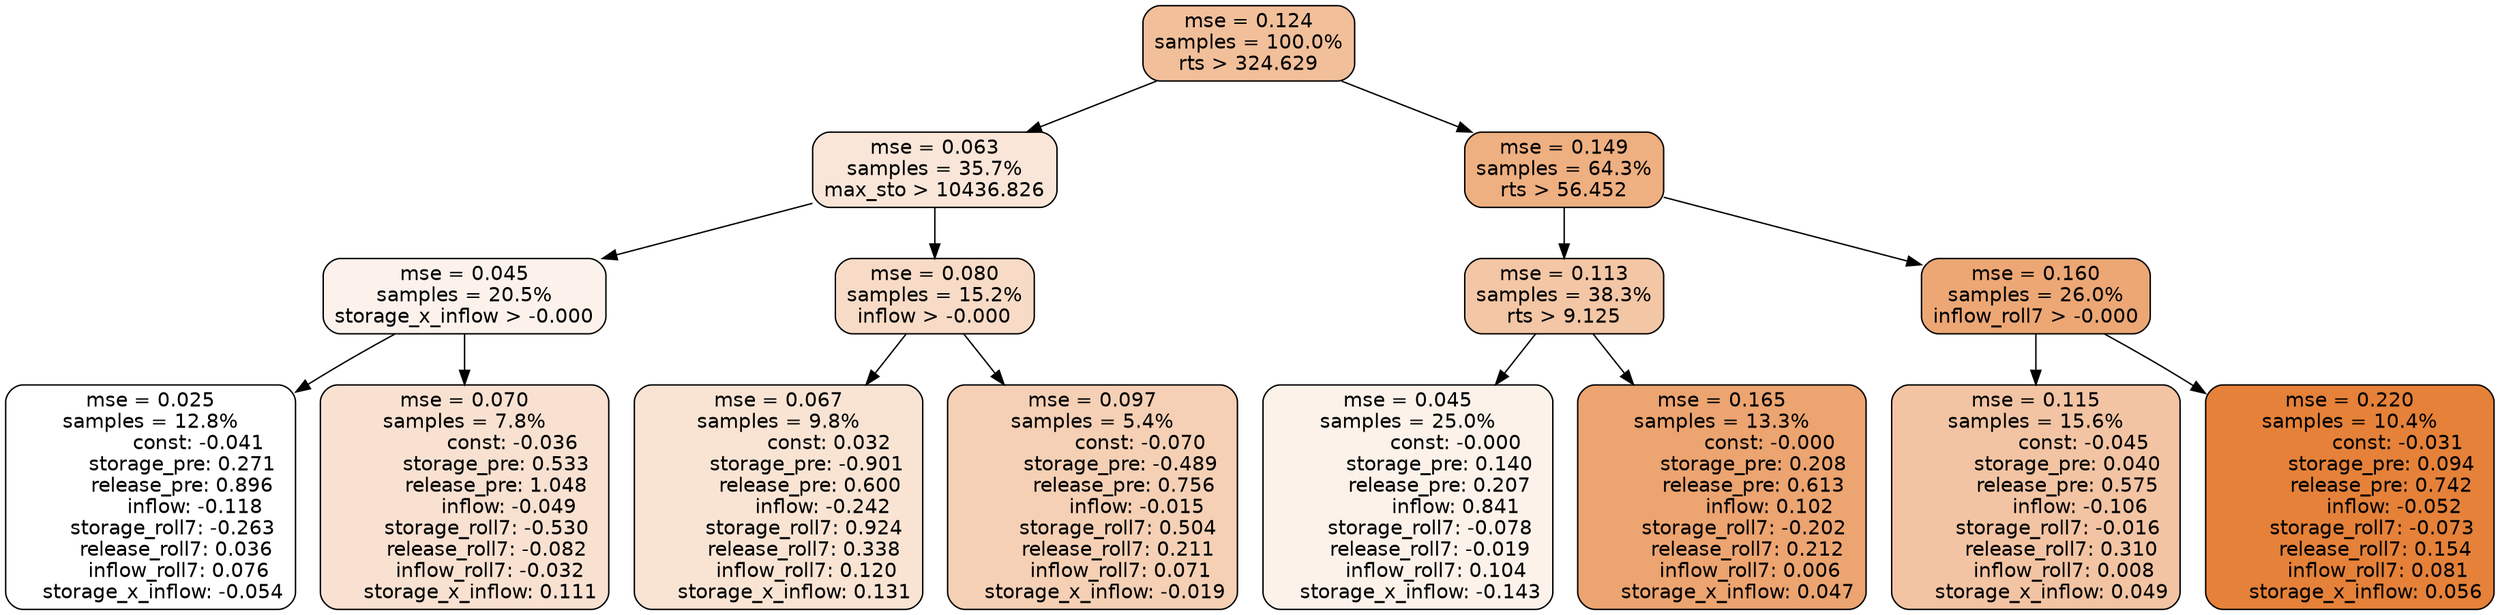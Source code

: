 digraph tree {
node [shape=rectangle, style="filled, rounded", color="black", fontname=helvetica] ;
edge [fontname=helvetica] ;
	"0" [label="mse = 0.124
samples = 100.0%
rts > 324.629", fillcolor="#f1bf9a"]
	"8" [label="mse = 0.063
samples = 35.7%
max_sto > 10436.826", fillcolor="#f9e6d8"]
	"1" [label="mse = 0.149
samples = 64.3%
rts > 56.452", fillcolor="#eeaf81"]
	"9" [label="mse = 0.045
samples = 20.5%
storage_x_inflow > -0.000", fillcolor="#fcf2eb"]
	"12" [label="mse = 0.080
samples = 15.2%
inflow > -0.000", fillcolor="#f7dbc6"]
	"2" [label="mse = 0.113
samples = 38.3%
rts > 9.125", fillcolor="#f3c6a5"]
	"5" [label="mse = 0.160
samples = 26.0%
inflow_roll7 > -0.000", fillcolor="#eca775"]
	"10" [label="mse = 0.025
samples = 12.8%
               const: -0.041
          storage_pre: 0.271
          release_pre: 0.896
              inflow: -0.118
       storage_roll7: -0.263
        release_roll7: 0.036
         inflow_roll7: 0.076
    storage_x_inflow: -0.054", fillcolor="#ffffff"]
	"11" [label="mse = 0.070
samples = 7.8%
               const: -0.036
          storage_pre: 0.533
          release_pre: 1.048
              inflow: -0.049
       storage_roll7: -0.530
       release_roll7: -0.082
        inflow_roll7: -0.032
     storage_x_inflow: 0.111", fillcolor="#f8e1d1"]
	"13" [label="mse = 0.067
samples = 9.8%
                const: 0.032
         storage_pre: -0.901
          release_pre: 0.600
              inflow: -0.242
        storage_roll7: 0.924
        release_roll7: 0.338
         inflow_roll7: 0.120
     storage_x_inflow: 0.131", fillcolor="#f9e4d4"]
	"14" [label="mse = 0.097
samples = 5.4%
               const: -0.070
         storage_pre: -0.489
          release_pre: 0.756
              inflow: -0.015
        storage_roll7: 0.504
        release_roll7: 0.211
         inflow_roll7: 0.071
    storage_x_inflow: -0.019", fillcolor="#f5d0b5"]
	"3" [label="mse = 0.045
samples = 25.0%
               const: -0.000
          storage_pre: 0.140
          release_pre: 0.207
               inflow: 0.841
       storage_roll7: -0.078
       release_roll7: -0.019
         inflow_roll7: 0.104
    storage_x_inflow: -0.143", fillcolor="#fcf2ea"]
	"4" [label="mse = 0.165
samples = 13.3%
               const: -0.000
          storage_pre: 0.208
          release_pre: 0.613
               inflow: 0.102
       storage_roll7: -0.202
        release_roll7: 0.212
         inflow_roll7: 0.006
     storage_x_inflow: 0.047", fillcolor="#eca470"]
	"6" [label="mse = 0.115
samples = 15.6%
               const: -0.045
          storage_pre: 0.040
          release_pre: 0.575
              inflow: -0.106
       storage_roll7: -0.016
        release_roll7: 0.310
         inflow_roll7: 0.008
     storage_x_inflow: 0.049", fillcolor="#f2c4a3"]
	"7" [label="mse = 0.220
samples = 10.4%
               const: -0.031
          storage_pre: 0.094
          release_pre: 0.742
              inflow: -0.052
       storage_roll7: -0.073
        release_roll7: 0.154
         inflow_roll7: 0.081
     storage_x_inflow: 0.056", fillcolor="#e58139"]

	"0" -> "1"
	"0" -> "8"
	"8" -> "9"
	"8" -> "12"
	"1" -> "2"
	"1" -> "5"
	"9" -> "10"
	"9" -> "11"
	"12" -> "13"
	"12" -> "14"
	"2" -> "3"
	"2" -> "4"
	"5" -> "6"
	"5" -> "7"
}